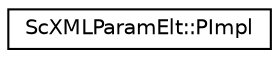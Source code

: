 digraph "Graphical Class Hierarchy"
{
 // LATEX_PDF_SIZE
  edge [fontname="Helvetica",fontsize="10",labelfontname="Helvetica",labelfontsize="10"];
  node [fontname="Helvetica",fontsize="10",shape=record];
  rankdir="LR";
  Node0 [label="ScXMLParamElt::PImpl",height=0.2,width=0.4,color="black", fillcolor="white", style="filled",URL="$classScXMLParamElt_1_1PImpl.html",tooltip=" "];
}
